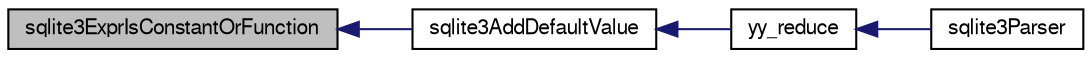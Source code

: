 digraph "sqlite3ExprIsConstantOrFunction"
{
  edge [fontname="FreeSans",fontsize="10",labelfontname="FreeSans",labelfontsize="10"];
  node [fontname="FreeSans",fontsize="10",shape=record];
  rankdir="LR";
  Node533739 [label="sqlite3ExprIsConstantOrFunction",height=0.2,width=0.4,color="black", fillcolor="grey75", style="filled", fontcolor="black"];
  Node533739 -> Node533740 [dir="back",color="midnightblue",fontsize="10",style="solid",fontname="FreeSans"];
  Node533740 [label="sqlite3AddDefaultValue",height=0.2,width=0.4,color="black", fillcolor="white", style="filled",URL="$sqlite3_8c.html#a0c9a36f669a7f33ff5e2db5d8586ef6b"];
  Node533740 -> Node533741 [dir="back",color="midnightblue",fontsize="10",style="solid",fontname="FreeSans"];
  Node533741 [label="yy_reduce",height=0.2,width=0.4,color="black", fillcolor="white", style="filled",URL="$sqlite3_8c.html#a7c419a9b25711c666a9a2449ef377f14"];
  Node533741 -> Node533742 [dir="back",color="midnightblue",fontsize="10",style="solid",fontname="FreeSans"];
  Node533742 [label="sqlite3Parser",height=0.2,width=0.4,color="black", fillcolor="white", style="filled",URL="$sqlite3_8c.html#a0327d71a5fabe0b6a343d78a2602e72a"];
}
